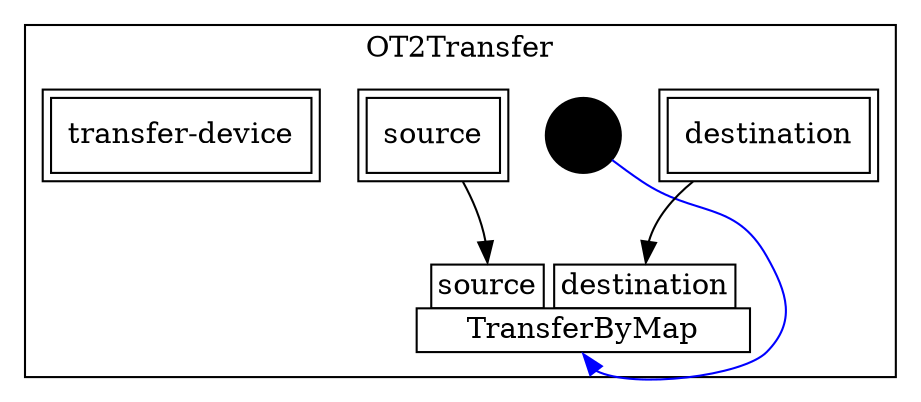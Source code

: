 digraph _root {
	compound=true
	subgraph cluster_OT2Transfer {
		graph [label=OT2Transfer shape=box]
		OT2Transfer_InitialNode1 -> OT2Transfer_CallBehaviorAction1:"node" [color=blue]
		OT2Transfer_ActivityParameterNode3 -> OT2Transfer_CallBehaviorAction1:InputPin2 [color=black]
		OT2Transfer_ActivityParameterNode2 -> OT2Transfer_CallBehaviorAction1:InputPin1 [color=black]
		OT2Transfer_CallBehaviorAction1 [label=<<table border="0" cellspacing="0">
  <tr><td><table border="0" cellspacing="-2"><tr><td> </td><td port="InputPin1" border="1">source</td><td> </td><td port="InputPin2" border="1">destination</td><td> </td></tr></table></td></tr>
  <tr><td port="node" bgcolor="white" border="1">TransferByMap</td></tr>
</table>> fillcolor=white shape=none style=rounded]
		OT2Transfer_InitialNode1 [label="" fillcolor=black shape=circle style=filled]
		OT2Transfer_ActivityParameterNode1 [label="transfer-device" fillcolor=black peripheries=2 shape=rectangle]
		OT2Transfer_ActivityParameterNode2 [label=source fillcolor=black peripheries=2 shape=rectangle]
		OT2Transfer_ActivityParameterNode3 [label=destination fillcolor=black peripheries=2 shape=rectangle]
	}
}
